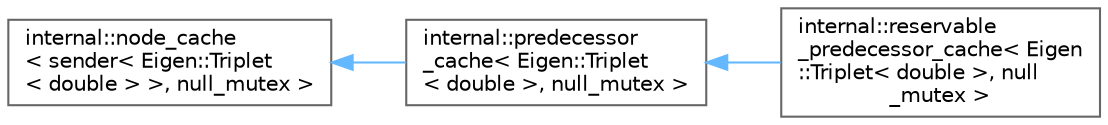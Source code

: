 digraph "类继承关系图"
{
 // LATEX_PDF_SIZE
  bgcolor="transparent";
  edge [fontname=Helvetica,fontsize=10,labelfontname=Helvetica,labelfontsize=10];
  node [fontname=Helvetica,fontsize=10,shape=box,height=0.2,width=0.4];
  rankdir="LR";
  Node0 [id="Node000000",label="internal::node_cache\l\< sender\< Eigen::Triplet\l\< double \> \>, null_mutex \>",height=0.2,width=0.4,color="grey40", fillcolor="white", style="filled",URL="$classinternal_1_1node__cache.html",tooltip=" "];
  Node0 -> Node1 [id="edge5159_Node000000_Node000001",dir="back",color="steelblue1",style="solid",tooltip=" "];
  Node1 [id="Node000001",label="internal::predecessor\l_cache\< Eigen::Triplet\l\< double \>, null_mutex \>",height=0.2,width=0.4,color="grey40", fillcolor="white", style="filled",URL="$classinternal_1_1predecessor__cache.html",tooltip=" "];
  Node1 -> Node2 [id="edge5160_Node000001_Node000002",dir="back",color="steelblue1",style="solid",tooltip=" "];
  Node2 [id="Node000002",label="internal::reservable\l_predecessor_cache\< Eigen\l::Triplet\< double \>, null\l_mutex \>",height=0.2,width=0.4,color="grey40", fillcolor="white", style="filled",URL="$classinternal_1_1reservable__predecessor__cache.html",tooltip=" "];
}

